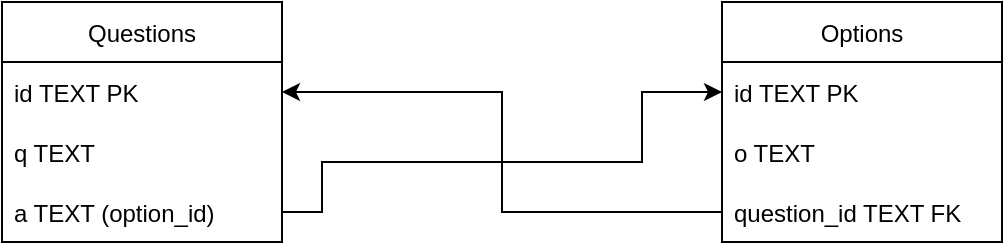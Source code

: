 <mxfile version="16.6.3" type="github">
  <diagram id="R2lEEEUBdFMjLlhIrx00" name="Page-1">
    <mxGraphModel dx="978" dy="501" grid="1" gridSize="10" guides="1" tooltips="1" connect="1" arrows="1" fold="1" page="1" pageScale="1" pageWidth="850" pageHeight="1100" math="0" shadow="0" extFonts="Permanent Marker^https://fonts.googleapis.com/css?family=Permanent+Marker">
      <root>
        <mxCell id="0" />
        <mxCell id="1" parent="0" />
        <mxCell id="fzhBYGgST6QP8ToaHlIU-1" value="Questions" style="swimlane;fontStyle=0;childLayout=stackLayout;horizontal=1;startSize=30;horizontalStack=0;resizeParent=1;resizeParentMax=0;resizeLast=0;collapsible=1;marginBottom=0;" vertex="1" parent="1">
          <mxGeometry x="120" y="160" width="140" height="120" as="geometry" />
        </mxCell>
        <mxCell id="fzhBYGgST6QP8ToaHlIU-2" value="id TEXT PK" style="text;strokeColor=none;fillColor=none;align=left;verticalAlign=middle;spacingLeft=4;spacingRight=4;overflow=hidden;points=[[0,0.5],[1,0.5]];portConstraint=eastwest;rotatable=0;" vertex="1" parent="fzhBYGgST6QP8ToaHlIU-1">
          <mxGeometry y="30" width="140" height="30" as="geometry" />
        </mxCell>
        <mxCell id="fzhBYGgST6QP8ToaHlIU-3" value="q TEXT " style="text;strokeColor=none;fillColor=none;align=left;verticalAlign=middle;spacingLeft=4;spacingRight=4;overflow=hidden;points=[[0,0.5],[1,0.5]];portConstraint=eastwest;rotatable=0;" vertex="1" parent="fzhBYGgST6QP8ToaHlIU-1">
          <mxGeometry y="60" width="140" height="30" as="geometry" />
        </mxCell>
        <mxCell id="fzhBYGgST6QP8ToaHlIU-4" value="a TEXT (option_id)" style="text;strokeColor=none;fillColor=none;align=left;verticalAlign=middle;spacingLeft=4;spacingRight=4;overflow=hidden;points=[[0,0.5],[1,0.5]];portConstraint=eastwest;rotatable=0;" vertex="1" parent="fzhBYGgST6QP8ToaHlIU-1">
          <mxGeometry y="90" width="140" height="30" as="geometry" />
        </mxCell>
        <mxCell id="fzhBYGgST6QP8ToaHlIU-5" value="Options" style="swimlane;fontStyle=0;childLayout=stackLayout;horizontal=1;startSize=30;horizontalStack=0;resizeParent=1;resizeParentMax=0;resizeLast=0;collapsible=1;marginBottom=0;" vertex="1" parent="1">
          <mxGeometry x="480" y="160" width="140" height="120" as="geometry" />
        </mxCell>
        <mxCell id="fzhBYGgST6QP8ToaHlIU-6" value="id TEXT PK" style="text;strokeColor=none;fillColor=none;align=left;verticalAlign=middle;spacingLeft=4;spacingRight=4;overflow=hidden;points=[[0,0.5],[1,0.5]];portConstraint=eastwest;rotatable=0;" vertex="1" parent="fzhBYGgST6QP8ToaHlIU-5">
          <mxGeometry y="30" width="140" height="30" as="geometry" />
        </mxCell>
        <mxCell id="fzhBYGgST6QP8ToaHlIU-10" value="o TEXT" style="text;strokeColor=none;fillColor=none;align=left;verticalAlign=middle;spacingLeft=4;spacingRight=4;overflow=hidden;points=[[0,0.5],[1,0.5]];portConstraint=eastwest;rotatable=0;" vertex="1" parent="fzhBYGgST6QP8ToaHlIU-5">
          <mxGeometry y="60" width="140" height="30" as="geometry" />
        </mxCell>
        <mxCell id="fzhBYGgST6QP8ToaHlIU-7" value="question_id TEXT FK" style="text;strokeColor=none;fillColor=none;align=left;verticalAlign=middle;spacingLeft=4;spacingRight=4;overflow=hidden;points=[[0,0.5],[1,0.5]];portConstraint=eastwest;rotatable=0;" vertex="1" parent="fzhBYGgST6QP8ToaHlIU-5">
          <mxGeometry y="90" width="140" height="30" as="geometry" />
        </mxCell>
        <mxCell id="fzhBYGgST6QP8ToaHlIU-12" style="edgeStyle=orthogonalEdgeStyle;rounded=0;orthogonalLoop=1;jettySize=auto;html=1;entryX=1;entryY=0.5;entryDx=0;entryDy=0;" edge="1" parent="1" source="fzhBYGgST6QP8ToaHlIU-7" target="fzhBYGgST6QP8ToaHlIU-2">
          <mxGeometry relative="1" as="geometry" />
        </mxCell>
        <mxCell id="fzhBYGgST6QP8ToaHlIU-13" style="edgeStyle=orthogonalEdgeStyle;rounded=0;orthogonalLoop=1;jettySize=auto;html=1;exitX=1;exitY=0.5;exitDx=0;exitDy=0;entryX=0;entryY=0.5;entryDx=0;entryDy=0;" edge="1" parent="1" source="fzhBYGgST6QP8ToaHlIU-4" target="fzhBYGgST6QP8ToaHlIU-6">
          <mxGeometry relative="1" as="geometry">
            <Array as="points">
              <mxPoint x="280" y="265" />
              <mxPoint x="280" y="240" />
              <mxPoint x="440" y="240" />
              <mxPoint x="440" y="205" />
            </Array>
          </mxGeometry>
        </mxCell>
      </root>
    </mxGraphModel>
  </diagram>
</mxfile>

